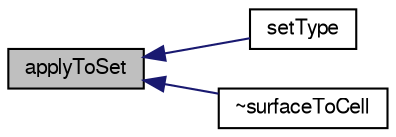 digraph "applyToSet"
{
  bgcolor="transparent";
  edge [fontname="FreeSans",fontsize="10",labelfontname="FreeSans",labelfontsize="10"];
  node [fontname="FreeSans",fontsize="10",shape=record];
  rankdir="LR";
  Node48 [label="applyToSet",height=0.2,width=0.4,color="black", fillcolor="grey75", style="filled", fontcolor="black"];
  Node48 -> Node49 [dir="back",color="midnightblue",fontsize="10",style="solid",fontname="FreeSans"];
  Node49 [label="setType",height=0.2,width=0.4,color="black",URL="$a25326.html#a3cf0773a99a47a317d169af85e81950b"];
  Node48 -> Node50 [dir="back",color="midnightblue",fontsize="10",style="solid",fontname="FreeSans"];
  Node50 [label="~surfaceToCell",height=0.2,width=0.4,color="black",URL="$a25326.html#a4e871866bafae0fe9ee5647a8b4faab5",tooltip="Destructor. "];
}
